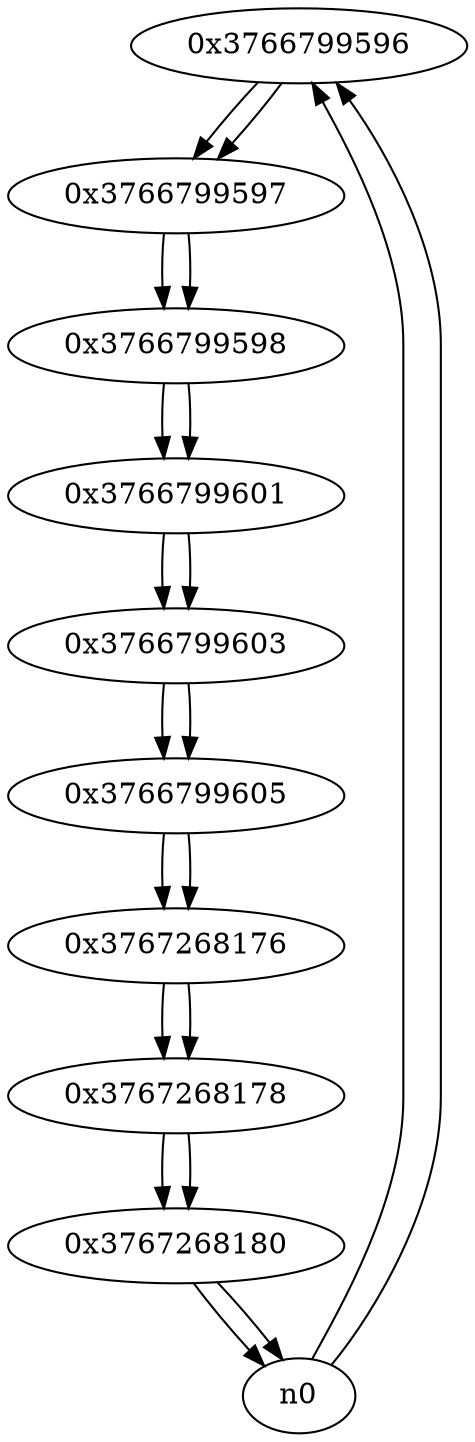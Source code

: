 digraph G{
/* nodes */
  n1 [label="0x3766799596"]
  n2 [label="0x3766799597"]
  n3 [label="0x3766799598"]
  n4 [label="0x3766799601"]
  n5 [label="0x3766799603"]
  n6 [label="0x3766799605"]
  n7 [label="0x3767268176"]
  n8 [label="0x3767268178"]
  n9 [label="0x3767268180"]
/* edges */
n1 -> n2;
n0 -> n1;
n0 -> n1;
n2 -> n3;
n1 -> n2;
n3 -> n4;
n2 -> n3;
n4 -> n5;
n3 -> n4;
n5 -> n6;
n4 -> n5;
n6 -> n7;
n5 -> n6;
n7 -> n8;
n6 -> n7;
n8 -> n9;
n7 -> n8;
n9 -> n0;
n9 -> n0;
n8 -> n9;
}
